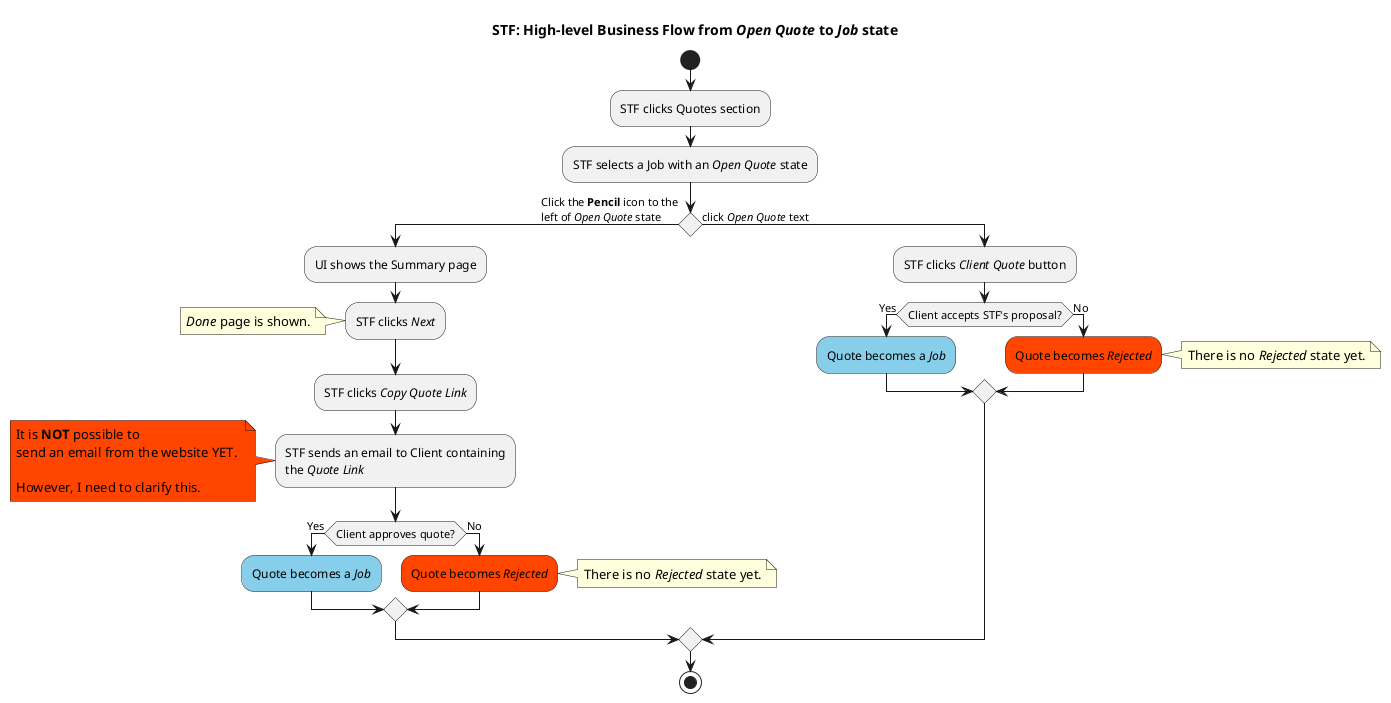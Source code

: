 ' Diagram containing flow from Open Quote state to Job
' NOTE:
' This is pure speculation on my end since wireframes
' are not clear as to how this should work

@startuml
    title STF: High-level Business Flow from //Open Quote// to //Job// state
    start
    :STF clicks Quotes section;
    :STF selects a Job with an //Open Quote// state;
    
    if () then (Click the **Pencil** icon to the\nleft of //Open Quote// state)
        :UI shows the Summary page;
        :STF clicks //Next//;
        
        note left
            //Done// page is shown.
        end note
        :STF clicks //Copy Quote Link//;
        :STF sends an email to Client containing
        the //Quote Link//;

        note left #OrangeRed
            It is **NOT** possible to
            send an email from the website YET. 

            However, I need to clarify this.
        end note

        if (Client approves quote?) then (Yes)
            #SkyBlue:Quote becomes a //Job//;
        else (No)
            #OrangeRed:Quote becomes //Rejected//;

            note right
                There is no //Rejected// state yet.
            end note
        endif
    else (click //Open Quote// text)
        :STF clicks //Client Quote// button;
        if (Client accepts STF's proposal?) then (Yes)
            #SkyBlue:Quote becomes a //Job//;
        else(No)
            #OrangeRed:Quote becomes //Rejected//;

            note right
                There is no //Rejected// state yet.
            end note
        endif
    endif
    stop
@enduml